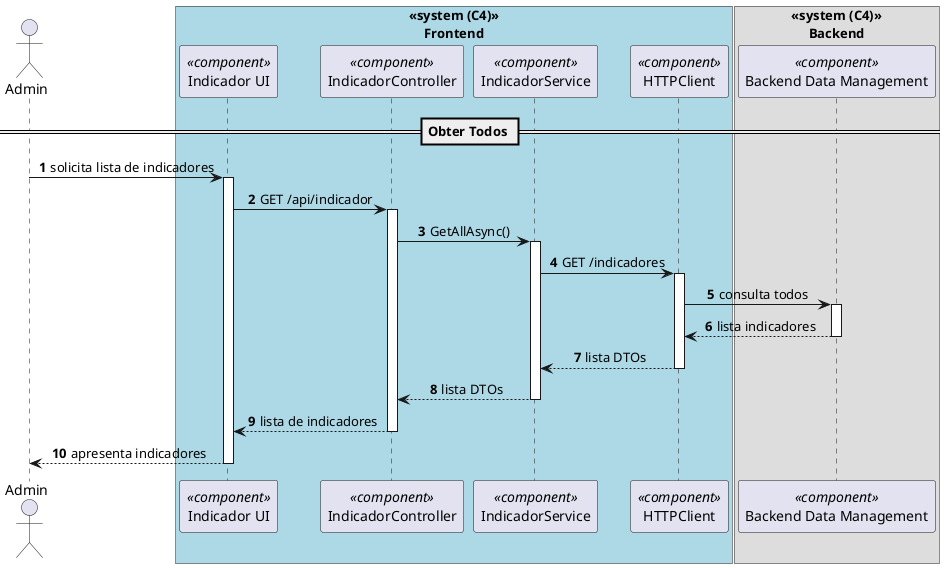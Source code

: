 ﻿@startuml ObterIndicadores
autonumber
skinparam DefaultTextAlignment center
actor Admin as "Admin"

box "<<system (C4)>>\nFrontend" #LightBlue
    participant UI as "Indicador UI" <<component>>
    participant Controller as "IndicadorController" <<component>>
    participant Service as "IndicadorService" <<component>>
    participant HTTP as "HTTPClient" <<component>>
end box

box "<<system (C4)>>\nBackend"
    participant DB as "Backend Data Management" <<component>>
end box

== Obter Todos ==
Admin -> UI : solicita lista de indicadores
activate UI
UI -> Controller : GET /api/indicador
activate Controller
Controller -> Service : GetAllAsync()
activate Service
Service -> HTTP : GET /indicadores
activate HTTP
HTTP -> DB : consulta todos
activate DB
DB --> HTTP : lista indicadores
deactivate DB
HTTP --> Service : lista DTOs
deactivate HTTP
Service --> Controller : lista DTOs
deactivate Service
Controller --> UI : lista de indicadores
deactivate Controller
UI --> Admin : apresenta indicadores
deactivate UI
@enduml
